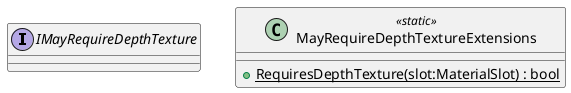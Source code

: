 @startuml
interface IMayRequireDepthTexture {
}
class MayRequireDepthTextureExtensions <<static>> {
    + {static} RequiresDepthTexture(slot:MaterialSlot) : bool
}
@enduml
